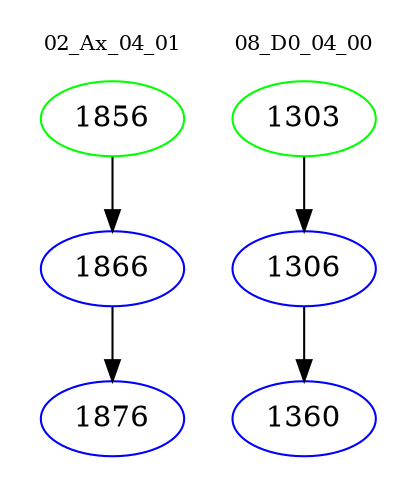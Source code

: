 digraph{
subgraph cluster_0 {
color = white
label = "02_Ax_04_01";
fontsize=10;
T0_1856 [label="1856", color="green"]
T0_1856 -> T0_1866 [color="black"]
T0_1866 [label="1866", color="blue"]
T0_1866 -> T0_1876 [color="black"]
T0_1876 [label="1876", color="blue"]
}
subgraph cluster_1 {
color = white
label = "08_D0_04_00";
fontsize=10;
T1_1303 [label="1303", color="green"]
T1_1303 -> T1_1306 [color="black"]
T1_1306 [label="1306", color="blue"]
T1_1306 -> T1_1360 [color="black"]
T1_1360 [label="1360", color="blue"]
}
}
